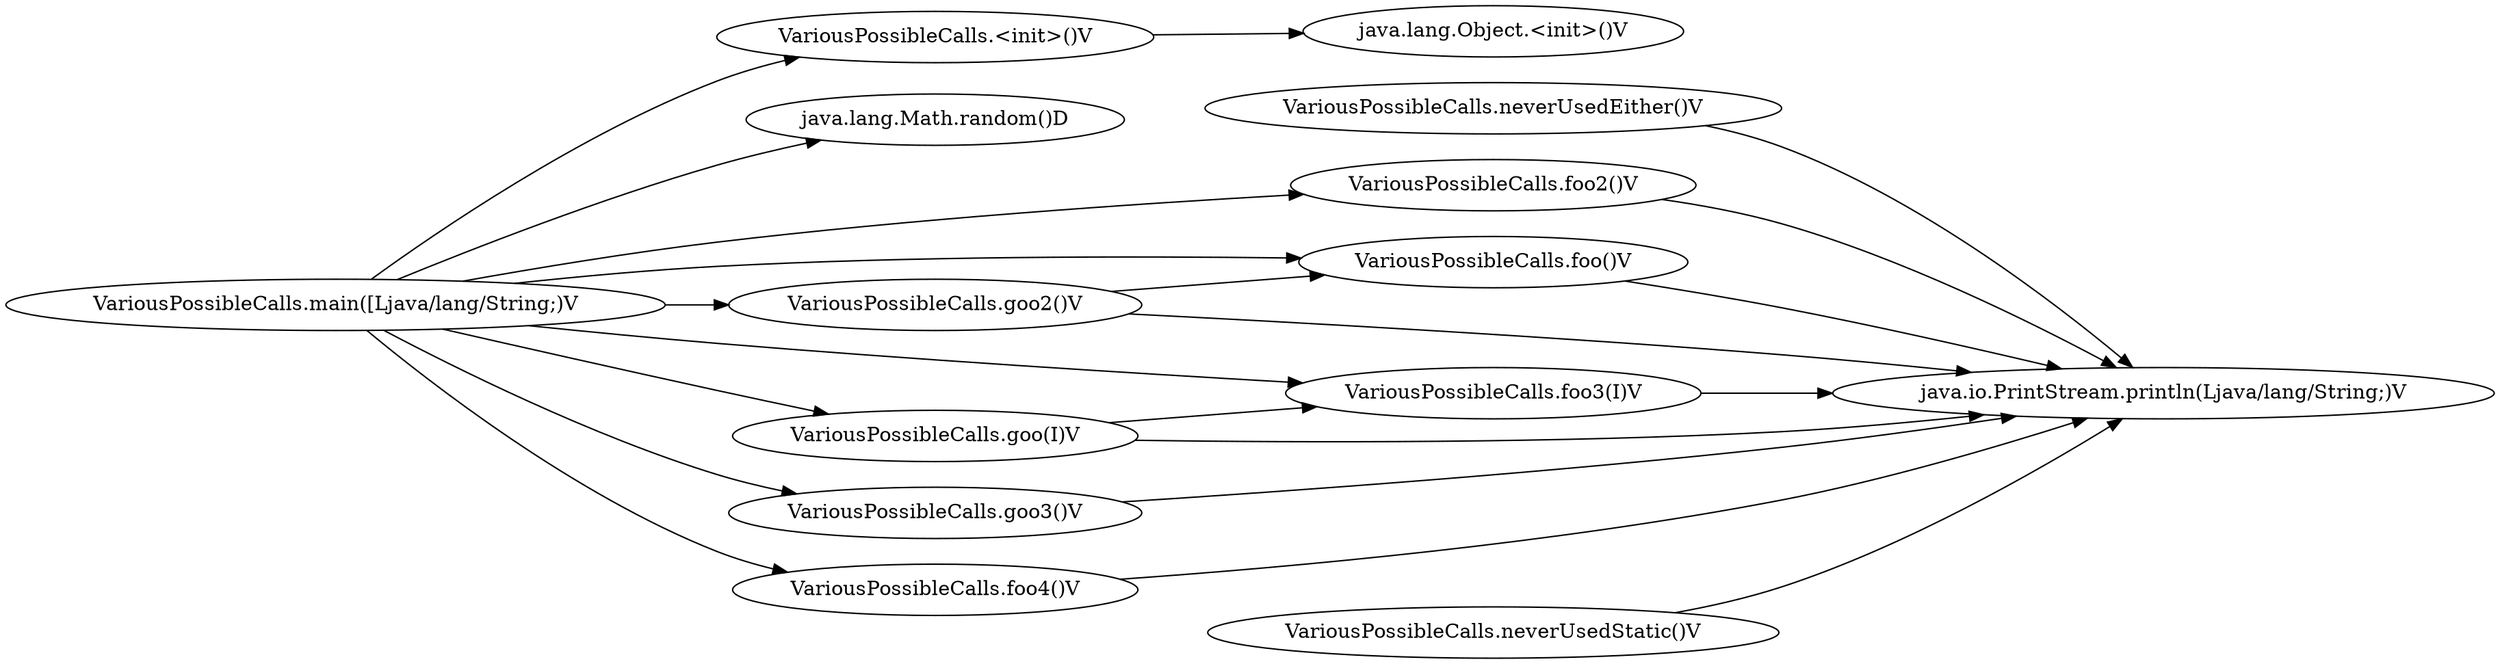 digraph graphname {
rankdir="LR";
117 [label="VariousPossibleCalls.<init>()V"]
118 [label="java.lang.Object.<init>()V"]
120 [label="VariousPossibleCalls.main([Ljava/lang/String;)V"]
133 [label="java.lang.Math.random()D"]
135 [label="VariousPossibleCalls.foo()V"]
137 [label="VariousPossibleCalls.foo2()V"]
139 [label="VariousPossibleCalls.foo3(I)V"]
144 [label="VariousPossibleCalls.goo(I)V"]
146 [label="VariousPossibleCalls.goo2()V"]
148 [label="VariousPossibleCalls.goo3()V"]
150 [label="VariousPossibleCalls.foo4()V"]
152 [label="java.io.PrintStream.println(Ljava/lang/String;)V"]
158 [label="VariousPossibleCalls.neverUsedStatic()V"]
159 [label="VariousPossibleCalls.neverUsedEither()V"]
117 -> 118
120 -> 117
120 -> 133
120 -> 135
120 -> 137
120 -> 139
120 -> 144
120 -> 146
120 -> 148
120 -> 150
135 -> 152
137 -> 152
139 -> 152
144 -> 139
144 -> 152
146 -> 135
146 -> 152
148 -> 152
150 -> 152
158 -> 152
159 -> 152
}
